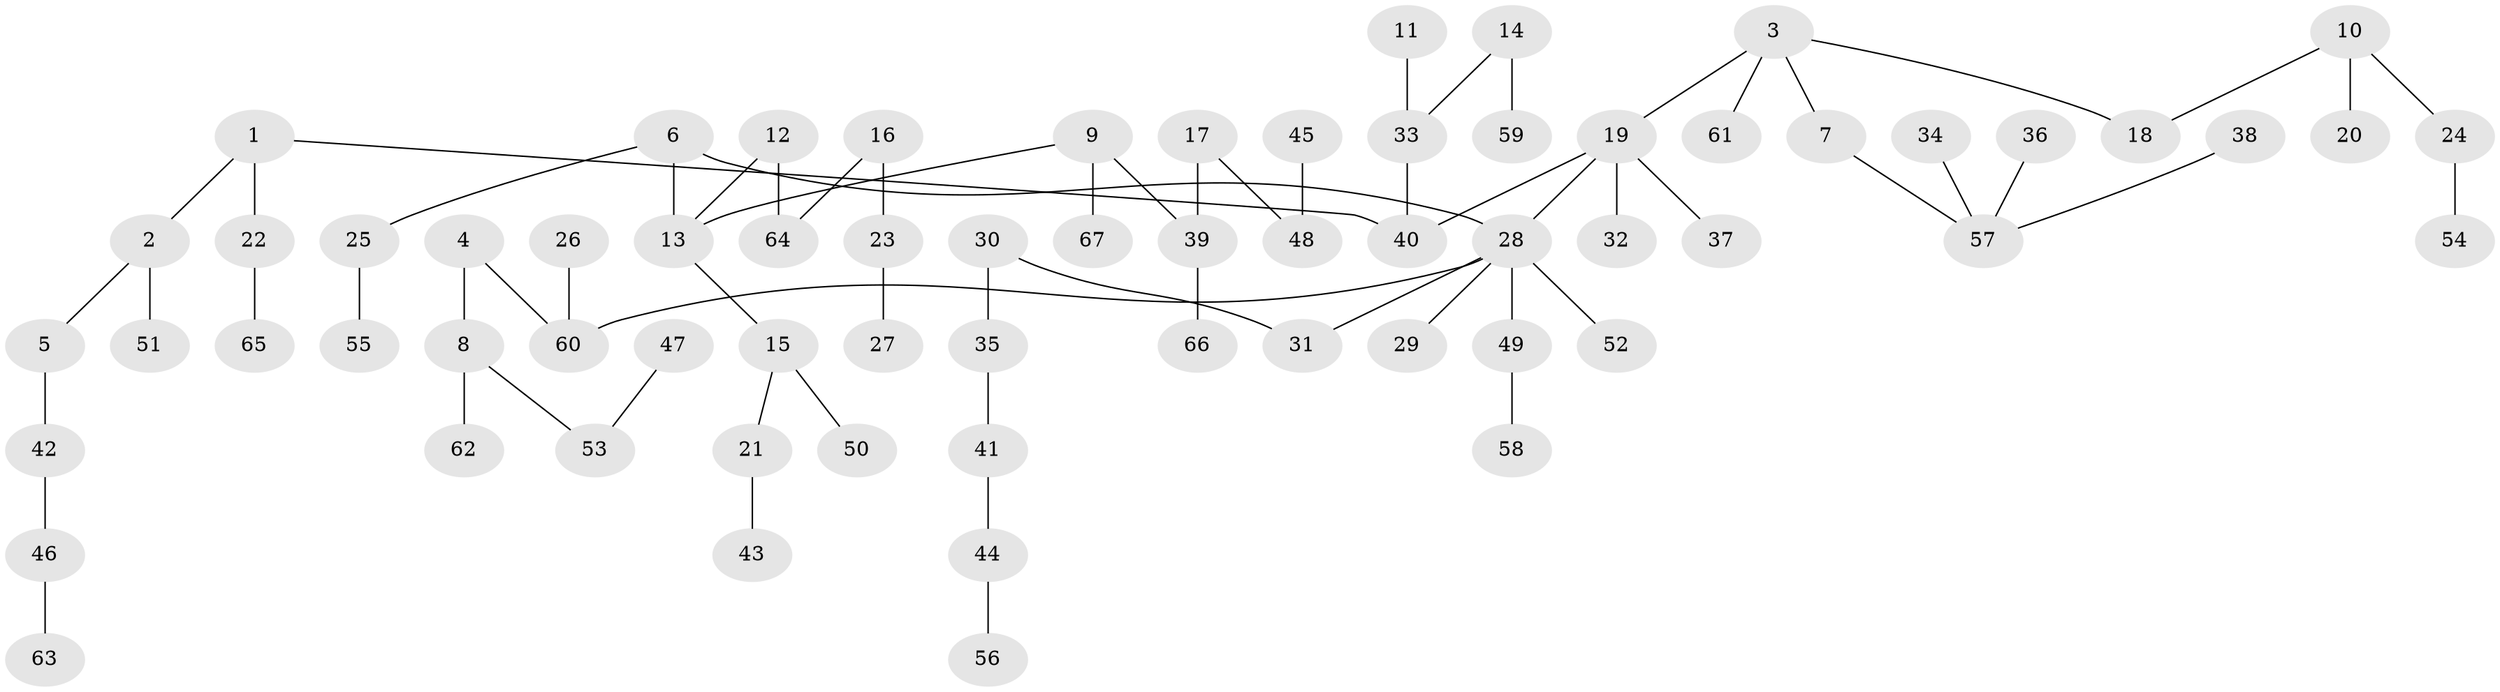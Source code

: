 // original degree distribution, {6: 0.010526315789473684, 8: 0.010526315789473684, 4: 0.06315789473684211, 3: 0.14736842105263157, 2: 0.28421052631578947, 5: 0.021052631578947368, 1: 0.4631578947368421}
// Generated by graph-tools (version 1.1) at 2025/37/03/04/25 23:37:30]
// undirected, 67 vertices, 66 edges
graph export_dot {
  node [color=gray90,style=filled];
  1;
  2;
  3;
  4;
  5;
  6;
  7;
  8;
  9;
  10;
  11;
  12;
  13;
  14;
  15;
  16;
  17;
  18;
  19;
  20;
  21;
  22;
  23;
  24;
  25;
  26;
  27;
  28;
  29;
  30;
  31;
  32;
  33;
  34;
  35;
  36;
  37;
  38;
  39;
  40;
  41;
  42;
  43;
  44;
  45;
  46;
  47;
  48;
  49;
  50;
  51;
  52;
  53;
  54;
  55;
  56;
  57;
  58;
  59;
  60;
  61;
  62;
  63;
  64;
  65;
  66;
  67;
  1 -- 2 [weight=1.0];
  1 -- 22 [weight=1.0];
  1 -- 40 [weight=1.0];
  2 -- 5 [weight=1.0];
  2 -- 51 [weight=1.0];
  3 -- 7 [weight=1.0];
  3 -- 18 [weight=1.0];
  3 -- 19 [weight=1.0];
  3 -- 61 [weight=1.0];
  4 -- 8 [weight=1.0];
  4 -- 60 [weight=1.0];
  5 -- 42 [weight=1.0];
  6 -- 13 [weight=1.0];
  6 -- 25 [weight=1.0];
  6 -- 28 [weight=1.0];
  7 -- 57 [weight=1.0];
  8 -- 53 [weight=1.0];
  8 -- 62 [weight=1.0];
  9 -- 13 [weight=1.0];
  9 -- 39 [weight=1.0];
  9 -- 67 [weight=1.0];
  10 -- 18 [weight=1.0];
  10 -- 20 [weight=1.0];
  10 -- 24 [weight=1.0];
  11 -- 33 [weight=1.0];
  12 -- 13 [weight=1.0];
  12 -- 64 [weight=1.0];
  13 -- 15 [weight=1.0];
  14 -- 33 [weight=1.0];
  14 -- 59 [weight=1.0];
  15 -- 21 [weight=1.0];
  15 -- 50 [weight=1.0];
  16 -- 23 [weight=1.0];
  16 -- 64 [weight=1.0];
  17 -- 39 [weight=1.0];
  17 -- 48 [weight=1.0];
  19 -- 28 [weight=1.0];
  19 -- 32 [weight=1.0];
  19 -- 37 [weight=1.0];
  19 -- 40 [weight=1.0];
  21 -- 43 [weight=1.0];
  22 -- 65 [weight=1.0];
  23 -- 27 [weight=1.0];
  24 -- 54 [weight=1.0];
  25 -- 55 [weight=1.0];
  26 -- 60 [weight=1.0];
  28 -- 29 [weight=1.0];
  28 -- 31 [weight=1.0];
  28 -- 49 [weight=1.0];
  28 -- 52 [weight=1.0];
  28 -- 60 [weight=1.0];
  30 -- 31 [weight=1.0];
  30 -- 35 [weight=1.0];
  33 -- 40 [weight=1.0];
  34 -- 57 [weight=1.0];
  35 -- 41 [weight=1.0];
  36 -- 57 [weight=1.0];
  38 -- 57 [weight=1.0];
  39 -- 66 [weight=1.0];
  41 -- 44 [weight=1.0];
  42 -- 46 [weight=1.0];
  44 -- 56 [weight=1.0];
  45 -- 48 [weight=1.0];
  46 -- 63 [weight=1.0];
  47 -- 53 [weight=1.0];
  49 -- 58 [weight=1.0];
}
